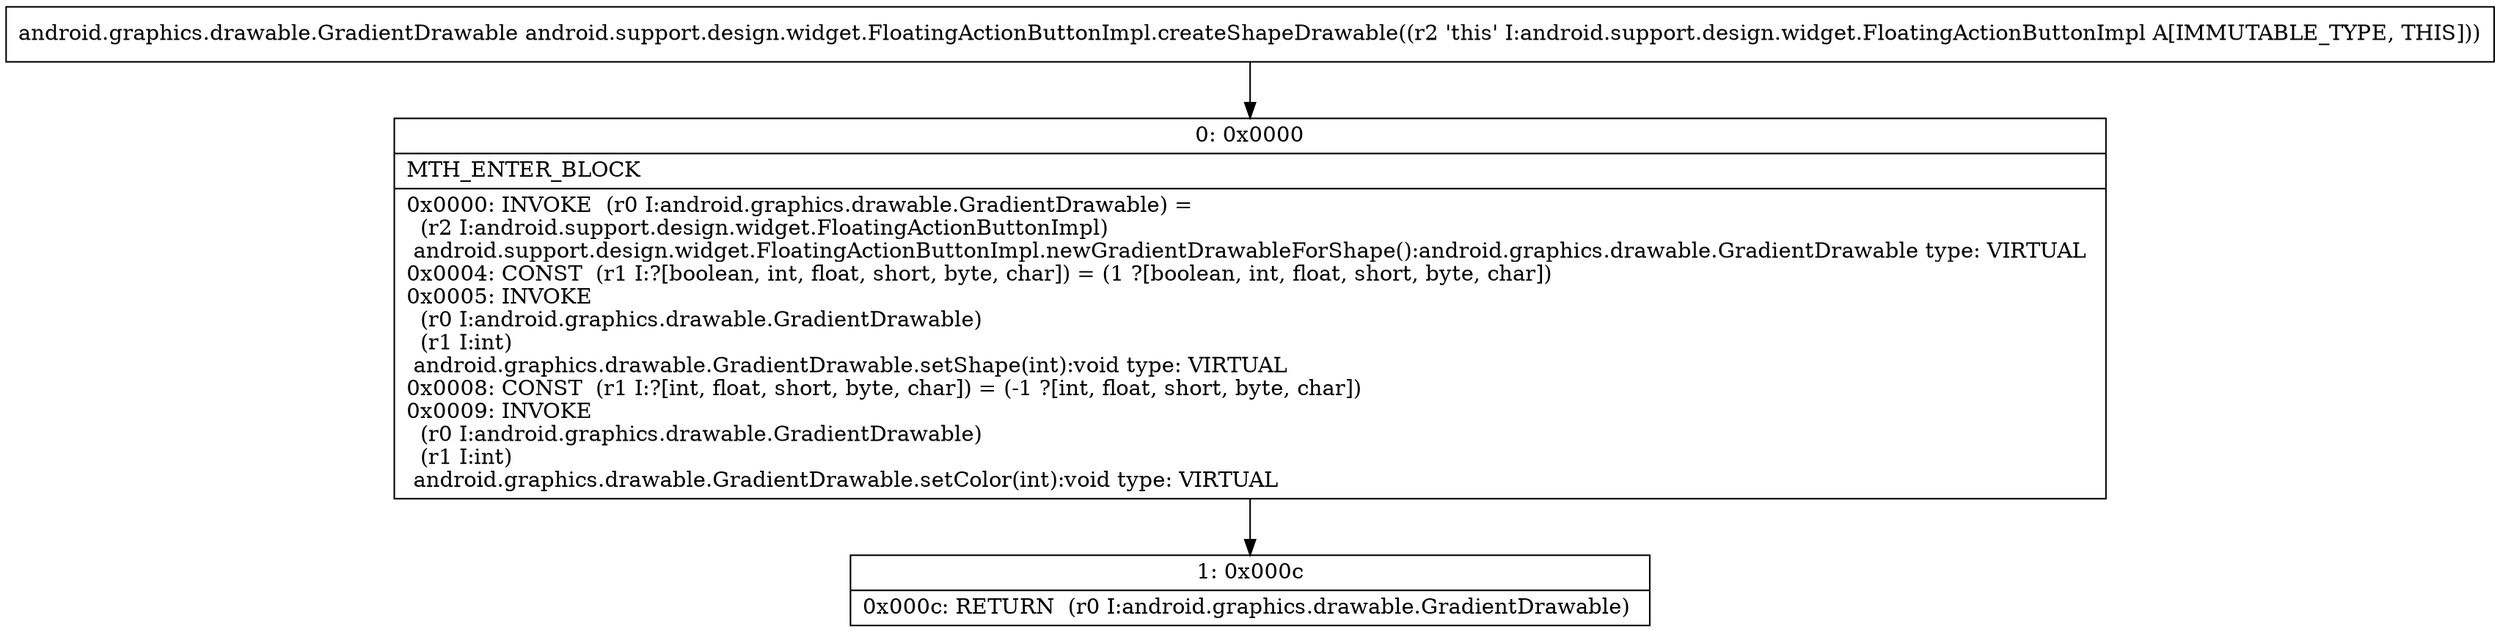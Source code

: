 digraph "CFG forandroid.support.design.widget.FloatingActionButtonImpl.createShapeDrawable()Landroid\/graphics\/drawable\/GradientDrawable;" {
Node_0 [shape=record,label="{0\:\ 0x0000|MTH_ENTER_BLOCK\l|0x0000: INVOKE  (r0 I:android.graphics.drawable.GradientDrawable) = \l  (r2 I:android.support.design.widget.FloatingActionButtonImpl)\l android.support.design.widget.FloatingActionButtonImpl.newGradientDrawableForShape():android.graphics.drawable.GradientDrawable type: VIRTUAL \l0x0004: CONST  (r1 I:?[boolean, int, float, short, byte, char]) = (1 ?[boolean, int, float, short, byte, char]) \l0x0005: INVOKE  \l  (r0 I:android.graphics.drawable.GradientDrawable)\l  (r1 I:int)\l android.graphics.drawable.GradientDrawable.setShape(int):void type: VIRTUAL \l0x0008: CONST  (r1 I:?[int, float, short, byte, char]) = (\-1 ?[int, float, short, byte, char]) \l0x0009: INVOKE  \l  (r0 I:android.graphics.drawable.GradientDrawable)\l  (r1 I:int)\l android.graphics.drawable.GradientDrawable.setColor(int):void type: VIRTUAL \l}"];
Node_1 [shape=record,label="{1\:\ 0x000c|0x000c: RETURN  (r0 I:android.graphics.drawable.GradientDrawable) \l}"];
MethodNode[shape=record,label="{android.graphics.drawable.GradientDrawable android.support.design.widget.FloatingActionButtonImpl.createShapeDrawable((r2 'this' I:android.support.design.widget.FloatingActionButtonImpl A[IMMUTABLE_TYPE, THIS])) }"];
MethodNode -> Node_0;
Node_0 -> Node_1;
}

